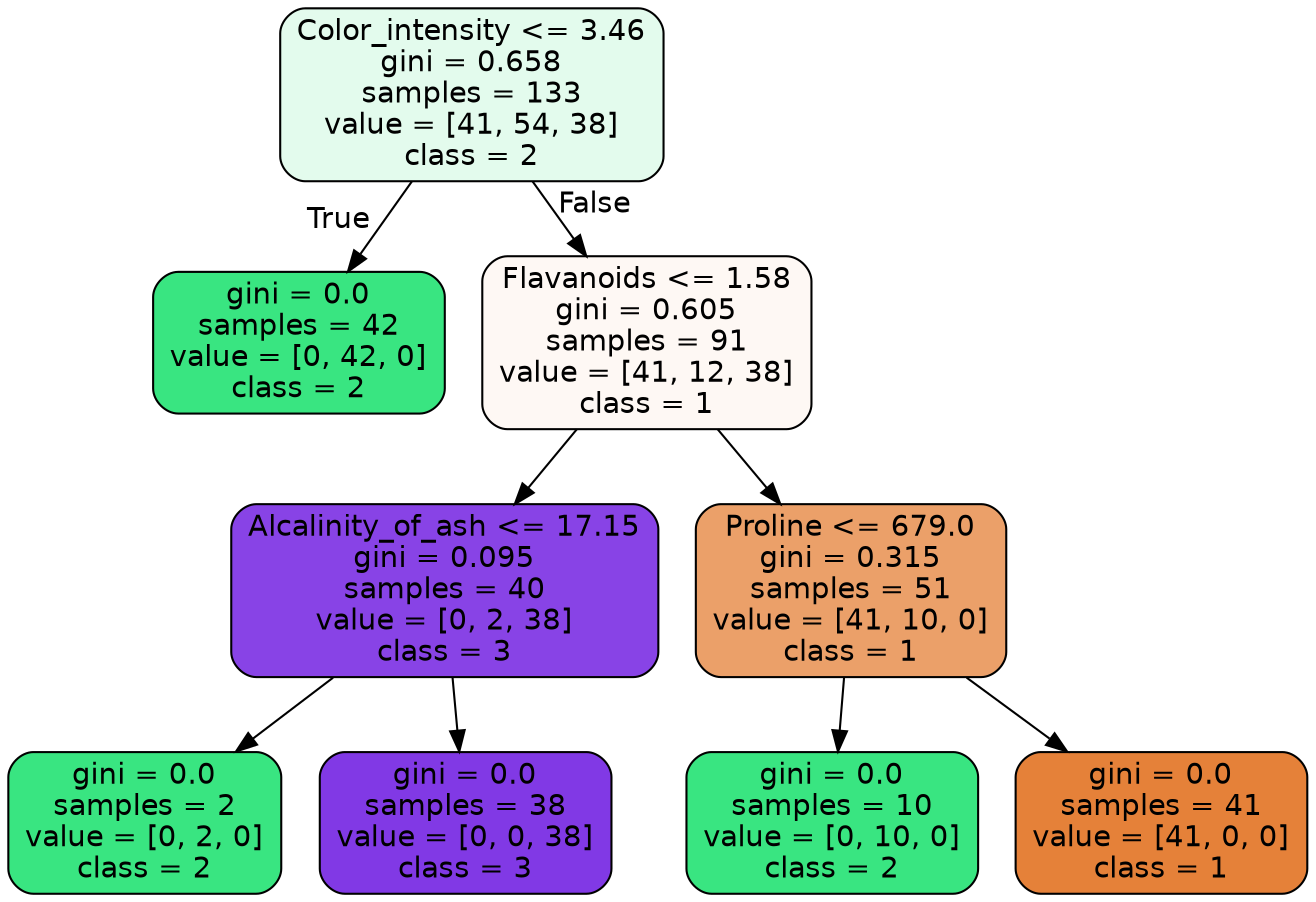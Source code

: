 digraph Tree {
node [shape=box, style="filled, rounded", color="black", fontname="helvetica"] ;
edge [fontname="helvetica"] ;
0 [label="Color_intensity <= 3.46\ngini = 0.658\nsamples = 133\nvalue = [41, 54, 38]\nclass = 2", fillcolor="#e3fbed"] ;
1 [label="gini = 0.0\nsamples = 42\nvalue = [0, 42, 0]\nclass = 2", fillcolor="#39e581"] ;
0 -> 1 [labeldistance=2.5, labelangle=45, headlabel="True"] ;
2 [label="Flavanoids <= 1.58\ngini = 0.605\nsamples = 91\nvalue = [41, 12, 38]\nclass = 1", fillcolor="#fef8f4"] ;
0 -> 2 [labeldistance=2.5, labelangle=-45, headlabel="False"] ;
3 [label="Alcalinity_of_ash <= 17.15\ngini = 0.095\nsamples = 40\nvalue = [0, 2, 38]\nclass = 3", fillcolor="#8843e6"] ;
2 -> 3 ;
4 [label="gini = 0.0\nsamples = 2\nvalue = [0, 2, 0]\nclass = 2", fillcolor="#39e581"] ;
3 -> 4 ;
5 [label="gini = 0.0\nsamples = 38\nvalue = [0, 0, 38]\nclass = 3", fillcolor="#8139e5"] ;
3 -> 5 ;
6 [label="Proline <= 679.0\ngini = 0.315\nsamples = 51\nvalue = [41, 10, 0]\nclass = 1", fillcolor="#eba069"] ;
2 -> 6 ;
7 [label="gini = 0.0\nsamples = 10\nvalue = [0, 10, 0]\nclass = 2", fillcolor="#39e581"] ;
6 -> 7 ;
8 [label="gini = 0.0\nsamples = 41\nvalue = [41, 0, 0]\nclass = 1", fillcolor="#e58139"] ;
6 -> 8 ;
}
